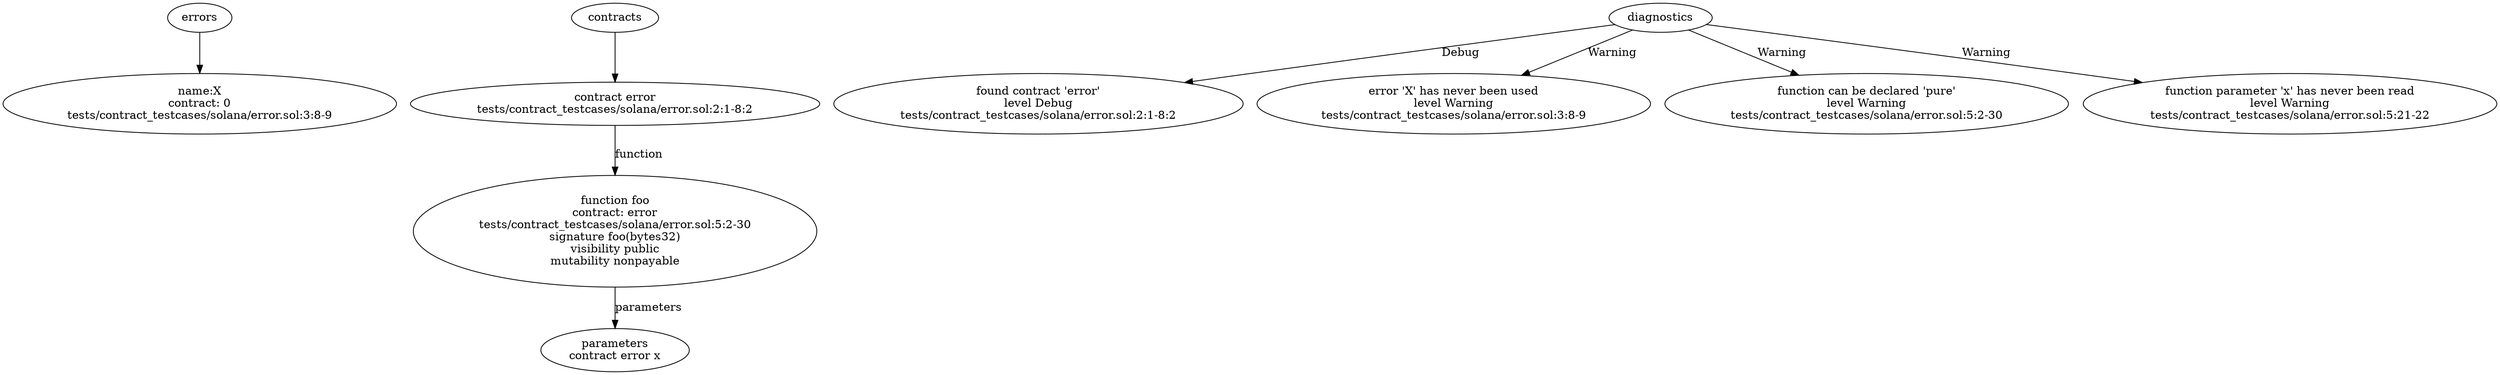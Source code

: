 strict digraph "tests/contract_testcases/solana/error.sol" {
	X [label="name:X\ncontract: 0\ntests/contract_testcases/solana/error.sol:3:8-9"]
	contract [label="contract error\ntests/contract_testcases/solana/error.sol:2:1-8:2"]
	foo [label="function foo\ncontract: error\ntests/contract_testcases/solana/error.sol:5:2-30\nsignature foo(bytes32)\nvisibility public\nmutability nonpayable"]
	parameters [label="parameters\ncontract error x"]
	diagnostic [label="found contract 'error'\nlevel Debug\ntests/contract_testcases/solana/error.sol:2:1-8:2"]
	diagnostic_8 [label="error 'X' has never been used\nlevel Warning\ntests/contract_testcases/solana/error.sol:3:8-9"]
	diagnostic_9 [label="function can be declared 'pure'\nlevel Warning\ntests/contract_testcases/solana/error.sol:5:2-30"]
	diagnostic_10 [label="function parameter 'x' has never been read\nlevel Warning\ntests/contract_testcases/solana/error.sol:5:21-22"]
	errors -> X
	contracts -> contract
	contract -> foo [label="function"]
	foo -> parameters [label="parameters"]
	diagnostics -> diagnostic [label="Debug"]
	diagnostics -> diagnostic_8 [label="Warning"]
	diagnostics -> diagnostic_9 [label="Warning"]
	diagnostics -> diagnostic_10 [label="Warning"]
}
